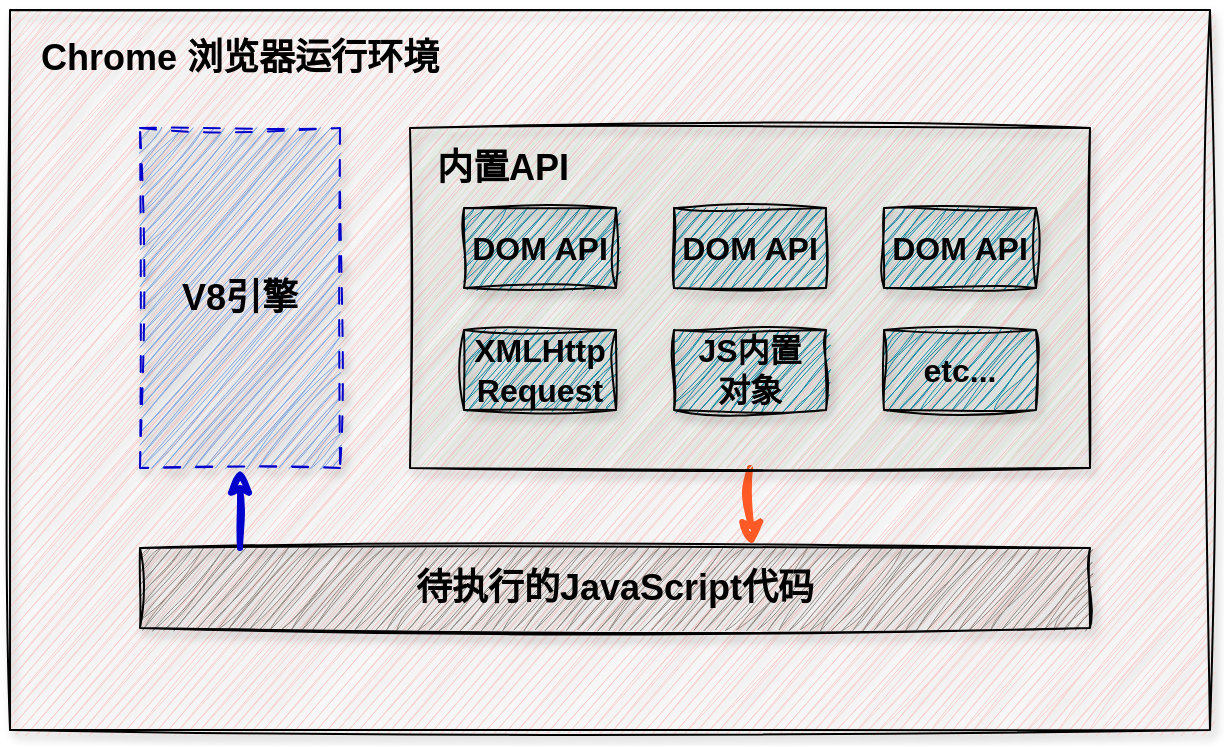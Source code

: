 <mxfile version="21.2.1" type="device">
  <diagram name="第 1 页" id="tqHv6gNXIxX08ADT5tFh">
    <mxGraphModel dx="898" dy="579" grid="1" gridSize="10" guides="1" tooltips="1" connect="1" arrows="1" fold="1" page="1" pageScale="1" pageWidth="827" pageHeight="1169" math="0" shadow="0">
      <root>
        <mxCell id="0" />
        <mxCell id="1" parent="0" />
        <mxCell id="c7tfhzFwUYpsYpKX5peI-1" value="" style="rounded=0;whiteSpace=wrap;html=1;strokeColor=default;shadow=1;sketch=1;curveFitting=1;jiggle=2;fillColor=#f8cecc;" parent="1" vertex="1">
          <mxGeometry x="240" y="121" width="600" height="360" as="geometry" />
        </mxCell>
        <mxCell id="sr66KoZ8V5CJiIYRb_Yh-8" style="edgeStyle=orthogonalEdgeStyle;rounded=0;orthogonalLoop=1;jettySize=auto;html=1;exitX=0.5;exitY=1;exitDx=0;exitDy=0;entryX=0.644;entryY=-0.018;entryDx=0;entryDy=0;entryPerimeter=0;strokeWidth=3;strokeColor=#FF5A26;shadow=0;sketch=1;curveFitting=1;jiggle=2;" edge="1" parent="1" source="sr66KoZ8V5CJiIYRb_Yh-2" target="c7tfhzFwUYpsYpKX5peI-3">
          <mxGeometry relative="1" as="geometry" />
        </mxCell>
        <mxCell id="sr66KoZ8V5CJiIYRb_Yh-2" value="" style="rounded=0;whiteSpace=wrap;html=1;fillColor=#d5e8d4;strokeColor=#000000;sketch=1;curveFitting=1;jiggle=2;shadow=1;" vertex="1" parent="1">
          <mxGeometry x="440" y="180" width="340" height="170" as="geometry" />
        </mxCell>
        <mxCell id="c7tfhzFwUYpsYpKX5peI-2" value="&lt;font style=&quot;font-size: 18px;&quot;&gt;&lt;b&gt;Chrome 浏览器运行环境&lt;/b&gt;&lt;/font&gt;" style="text;html=1;strokeColor=none;fillColor=none;align=center;verticalAlign=middle;whiteSpace=wrap;rounded=0;" parent="1" vertex="1">
          <mxGeometry x="250" y="130" width="210" height="30" as="geometry" />
        </mxCell>
        <mxCell id="c7tfhzFwUYpsYpKX5peI-3" value="&lt;b&gt;&lt;font style=&quot;font-size: 18px;&quot;&gt;待执行的JavaScript代码&lt;/font&gt;&lt;/b&gt;" style="rounded=0;whiteSpace=wrap;html=1;sketch=1;curveFitting=1;jiggle=2;strokeColor=default;fillColor=#918881;shadow=1;align=center;" parent="1" vertex="1">
          <mxGeometry x="305" y="390" width="475" height="40" as="geometry" />
        </mxCell>
        <mxCell id="c7tfhzFwUYpsYpKX5peI-4" value="&lt;b&gt;&lt;font style=&quot;font-size: 18px;&quot;&gt;V8引擎&lt;/font&gt;&lt;/b&gt;" style="rounded=0;whiteSpace=wrap;html=1;sketch=1;curveFitting=1;jiggle=2;strokeColor=#0000CC;fillColor=#7EA6E0;shadow=1;dashed=1;dashPattern=8 8;" parent="1" vertex="1">
          <mxGeometry x="305" y="180" width="100" height="170" as="geometry" />
        </mxCell>
        <mxCell id="igsXjAd4R2TSyEFnvB47-1" value="&lt;b&gt;&lt;font style=&quot;font-size: 16px;&quot;&gt;DOM API&lt;/font&gt;&lt;/b&gt;" style="rounded=0;whiteSpace=wrap;html=1;sketch=1;curveFitting=1;jiggle=2;strokeColor=default;fillColor=#0083A0;shadow=1;align=center;" parent="1" vertex="1">
          <mxGeometry x="467" y="220" width="76" height="40" as="geometry" />
        </mxCell>
        <mxCell id="igsXjAd4R2TSyEFnvB47-2" value="&lt;b&gt;&lt;font style=&quot;font-size: 16px;&quot;&gt;DOM API&lt;/font&gt;&lt;/b&gt;" style="rounded=0;whiteSpace=wrap;html=1;sketch=1;curveFitting=1;jiggle=2;strokeColor=default;fillColor=#0083A0;shadow=1;align=center;" parent="1" vertex="1">
          <mxGeometry x="572" y="220" width="76" height="40" as="geometry" />
        </mxCell>
        <mxCell id="igsXjAd4R2TSyEFnvB47-3" value="&lt;b&gt;&lt;font style=&quot;font-size: 16px;&quot;&gt;DOM API&lt;/font&gt;&lt;/b&gt;" style="rounded=0;whiteSpace=wrap;html=1;sketch=1;curveFitting=1;jiggle=2;strokeColor=default;fillColor=#0083A0;shadow=1;align=center;" parent="1" vertex="1">
          <mxGeometry x="677" y="220" width="76" height="40" as="geometry" />
        </mxCell>
        <mxCell id="sr66KoZ8V5CJiIYRb_Yh-3" value="&lt;b&gt;&lt;font style=&quot;font-size: 16px;&quot;&gt;XMLHttp&lt;br&gt;Request&lt;/font&gt;&lt;/b&gt;" style="rounded=0;whiteSpace=wrap;html=1;sketch=1;curveFitting=1;jiggle=2;strokeColor=default;fillColor=#0083A0;shadow=1;align=center;" vertex="1" parent="1">
          <mxGeometry x="467" y="281" width="76" height="40" as="geometry" />
        </mxCell>
        <mxCell id="sr66KoZ8V5CJiIYRb_Yh-4" value="&lt;b&gt;&lt;font style=&quot;font-size: 16px;&quot;&gt;JS内置&lt;br&gt;对象&lt;/font&gt;&lt;/b&gt;" style="rounded=0;whiteSpace=wrap;html=1;sketch=1;curveFitting=1;jiggle=2;strokeColor=default;fillColor=#0083A0;shadow=1;align=center;" vertex="1" parent="1">
          <mxGeometry x="572" y="281" width="76" height="40" as="geometry" />
        </mxCell>
        <mxCell id="sr66KoZ8V5CJiIYRb_Yh-5" value="&lt;b&gt;&lt;font style=&quot;font-size: 16px;&quot;&gt;etc...&lt;/font&gt;&lt;/b&gt;" style="rounded=0;whiteSpace=wrap;html=1;sketch=1;curveFitting=1;jiggle=2;strokeColor=default;fillColor=#0083A0;shadow=1;align=center;" vertex="1" parent="1">
          <mxGeometry x="677" y="281" width="76" height="40" as="geometry" />
        </mxCell>
        <mxCell id="sr66KoZ8V5CJiIYRb_Yh-6" value="&lt;b&gt;&lt;font style=&quot;font-size: 18px;&quot;&gt;内置API&lt;/font&gt;&lt;/b&gt;" style="text;html=1;strokeColor=none;fillColor=none;align=center;verticalAlign=middle;whiteSpace=wrap;rounded=0;" vertex="1" parent="1">
          <mxGeometry x="431" y="187" width="111" height="25" as="geometry" />
        </mxCell>
        <mxCell id="sr66KoZ8V5CJiIYRb_Yh-7" value="" style="endArrow=classic;html=1;rounded=0;entryX=0.5;entryY=1;entryDx=0;entryDy=0;strokeWidth=3;strokeColor=#0000CC;shadow=0;sketch=1;curveFitting=1;jiggle=2;" edge="1" parent="1" target="c7tfhzFwUYpsYpKX5peI-4">
          <mxGeometry width="50" height="50" relative="1" as="geometry">
            <mxPoint x="355" y="390" as="sourcePoint" />
            <mxPoint x="600" y="260" as="targetPoint" />
          </mxGeometry>
        </mxCell>
      </root>
    </mxGraphModel>
  </diagram>
</mxfile>
